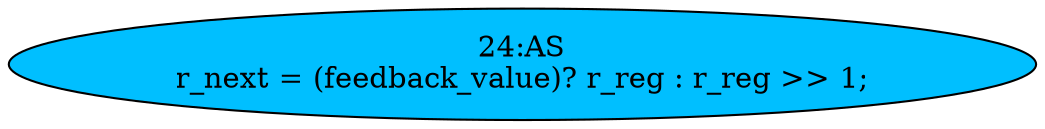 strict digraph "" {
	node [label="\N"];
	"24:AS"	[ast="<pyverilog.vparser.ast.Assign object at 0x7f7d54ca4a90>",
		def_var="['r_next']",
		fillcolor=deepskyblue,
		label="24:AS
r_next = (feedback_value)? r_reg : r_reg >> 1;",
		statements="[]",
		style=filled,
		typ=Assign,
		use_var="['feedback_value', 'r_reg', 'r_reg']"];
}
